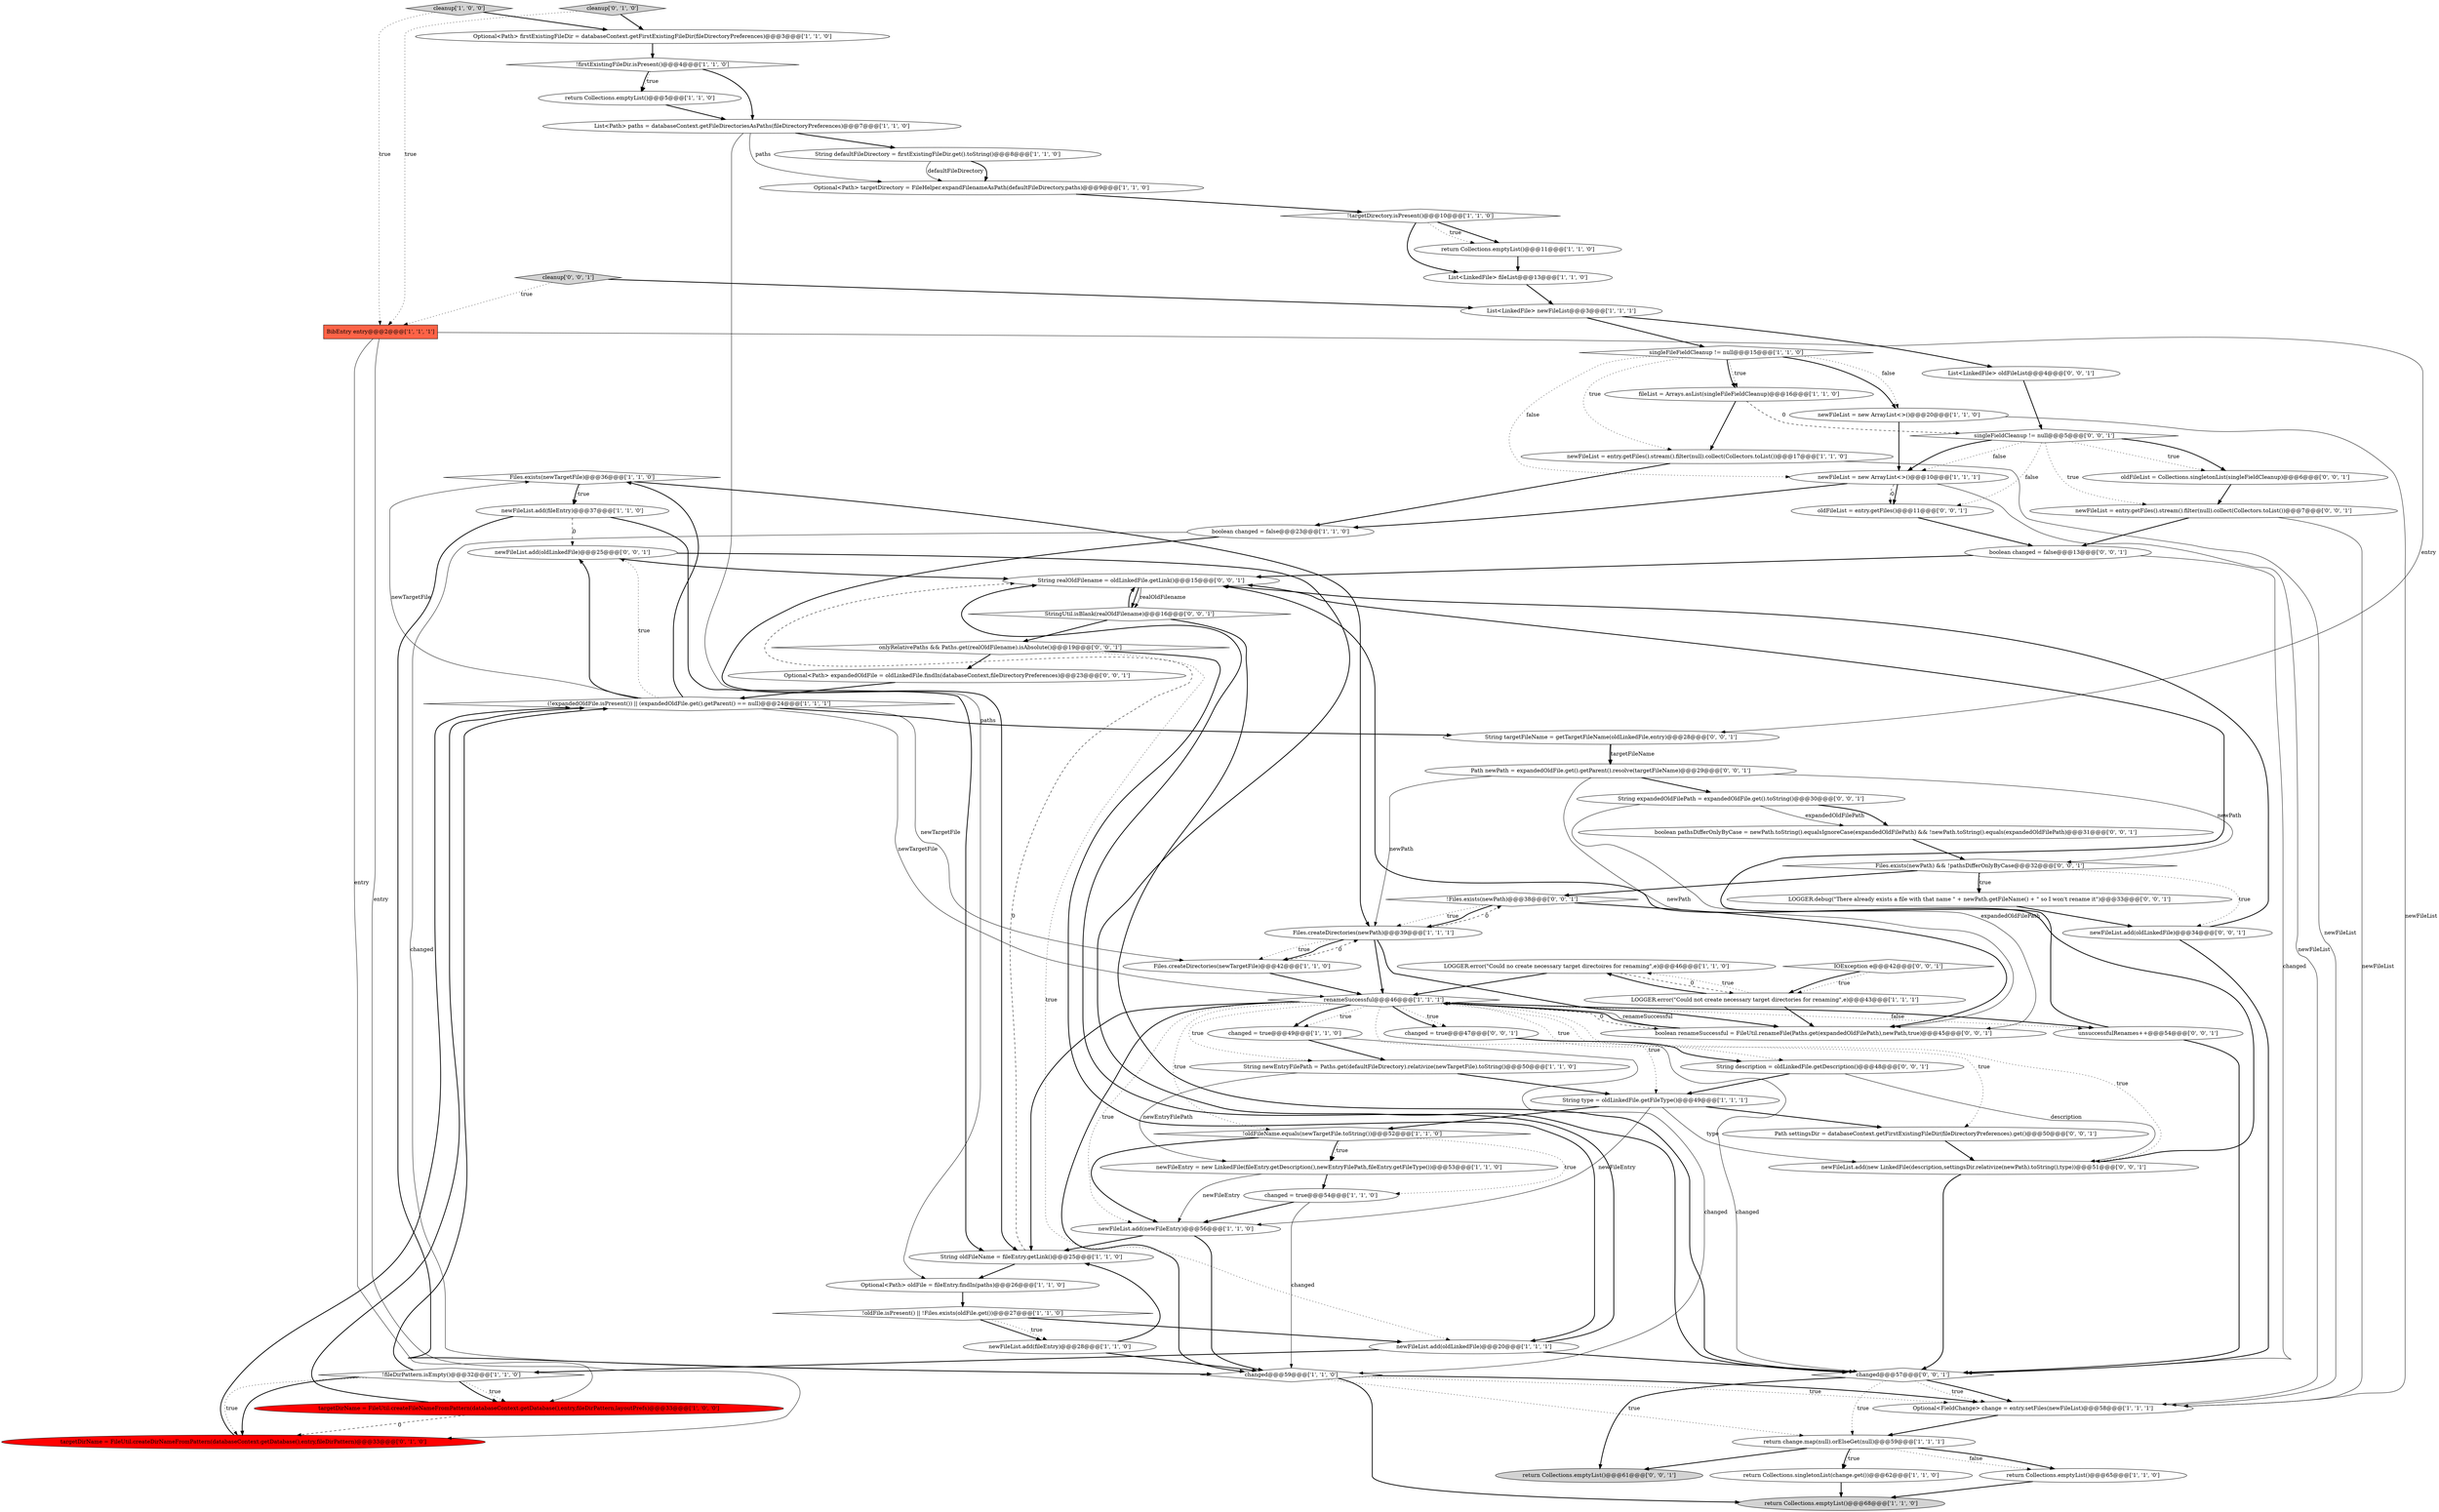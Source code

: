 digraph {
0 [style = filled, label = "Files.exists(newTargetFile)@@@36@@@['1', '1', '0']", fillcolor = white, shape = diamond image = "AAA0AAABBB1BBB"];
16 [style = filled, label = "String type = oldLinkedFile.getFileType()@@@49@@@['1', '1', '1']", fillcolor = white, shape = ellipse image = "AAA0AAABBB1BBB"];
29 [style = filled, label = "LOGGER.error(\"Could not create necessary target directories for renaming\",e)@@@43@@@['1', '1', '1']", fillcolor = white, shape = ellipse image = "AAA0AAABBB1BBB"];
38 [style = filled, label = "targetDirName = FileUtil.createFileNameFromPattern(databaseContext.getDatabase(),entry,fileDirPattern,layoutPrefs)@@@33@@@['1', '0', '0']", fillcolor = red, shape = ellipse image = "AAA1AAABBB1BBB"];
6 [style = filled, label = "newFileList = new ArrayList<>()@@@20@@@['1', '1', '0']", fillcolor = white, shape = ellipse image = "AAA0AAABBB1BBB"];
39 [style = filled, label = "!oldFileName.equals(newTargetFile.toString())@@@52@@@['1', '1', '0']", fillcolor = white, shape = diamond image = "AAA0AAABBB1BBB"];
65 [style = filled, label = "Path newPath = expandedOldFile.get().getParent().resolve(targetFileName)@@@29@@@['0', '0', '1']", fillcolor = white, shape = ellipse image = "AAA0AAABBB3BBB"];
68 [style = filled, label = "String expandedOldFilePath = expandedOldFile.get().toString()@@@30@@@['0', '0', '1']", fillcolor = white, shape = ellipse image = "AAA0AAABBB3BBB"];
59 [style = filled, label = "cleanup['0', '0', '1']", fillcolor = lightgray, shape = diamond image = "AAA0AAABBB3BBB"];
36 [style = filled, label = "newFileList = entry.getFiles().stream().filter(null).collect(Collectors.toList())@@@17@@@['1', '1', '0']", fillcolor = white, shape = ellipse image = "AAA0AAABBB1BBB"];
7 [style = filled, label = "newFileList.add(newFileEntry)@@@56@@@['1', '1', '0']", fillcolor = white, shape = ellipse image = "AAA0AAABBB1BBB"];
55 [style = filled, label = "String targetFileName = getTargetFileName(oldLinkedFile,entry)@@@28@@@['0', '0', '1']", fillcolor = white, shape = ellipse image = "AAA0AAABBB3BBB"];
46 [style = filled, label = "cleanup['0', '1', '0']", fillcolor = lightgray, shape = diamond image = "AAA0AAABBB2BBB"];
22 [style = filled, label = "return Collections.singletonList(change.get())@@@62@@@['1', '1', '0']", fillcolor = white, shape = ellipse image = "AAA0AAABBB1BBB"];
12 [style = filled, label = "return change.map(null).orElseGet(null)@@@59@@@['1', '1', '1']", fillcolor = white, shape = ellipse image = "AAA0AAABBB1BBB"];
69 [style = filled, label = "oldFileList = entry.getFiles()@@@11@@@['0', '0', '1']", fillcolor = white, shape = ellipse image = "AAA0AAABBB3BBB"];
41 [style = filled, label = "LOGGER.error(\"Could no create necessary target directoires for renaming\",e)@@@46@@@['1', '1', '0']", fillcolor = white, shape = ellipse image = "AAA0AAABBB1BBB"];
17 [style = filled, label = "Optional<FieldChange> change = entry.setFiles(newFileList)@@@58@@@['1', '1', '1']", fillcolor = white, shape = ellipse image = "AAA0AAABBB1BBB"];
34 [style = filled, label = "return Collections.emptyList()@@@11@@@['1', '1', '0']", fillcolor = white, shape = ellipse image = "AAA0AAABBB1BBB"];
3 [style = filled, label = "String newEntryFilePath = Paths.get(defaultFileDirectory).relativize(newTargetFile).toString()@@@50@@@['1', '1', '0']", fillcolor = white, shape = ellipse image = "AAA0AAABBB1BBB"];
74 [style = filled, label = "singleFieldCleanup != null@@@5@@@['0', '0', '1']", fillcolor = white, shape = diamond image = "AAA0AAABBB3BBB"];
45 [style = filled, label = "newFileList.add(fileEntry)@@@28@@@['1', '1', '0']", fillcolor = white, shape = ellipse image = "AAA0AAABBB1BBB"];
64 [style = filled, label = "oldFileList = Collections.singletonList(singleFieldCleanup)@@@6@@@['0', '0', '1']", fillcolor = white, shape = ellipse image = "AAA0AAABBB3BBB"];
51 [style = filled, label = "boolean renameSuccessful = FileUtil.renameFile(Paths.get(expandedOldFilePath),newPath,true)@@@45@@@['0', '0', '1']", fillcolor = white, shape = ellipse image = "AAA0AAABBB3BBB"];
20 [style = filled, label = "List<LinkedFile> fileList@@@13@@@['1', '1', '0']", fillcolor = white, shape = ellipse image = "AAA0AAABBB1BBB"];
58 [style = filled, label = "IOException e@@@42@@@['0', '0', '1']", fillcolor = white, shape = diamond image = "AAA0AAABBB3BBB"];
40 [style = filled, label = "singleFileFieldCleanup != null@@@15@@@['1', '1', '0']", fillcolor = white, shape = diamond image = "AAA0AAABBB1BBB"];
53 [style = filled, label = "boolean pathsDifferOnlyByCase = newPath.toString().equalsIgnoreCase(expandedOldFilePath) && !newPath.toString().equals(expandedOldFilePath)@@@31@@@['0', '0', '1']", fillcolor = white, shape = ellipse image = "AAA0AAABBB3BBB"];
61 [style = filled, label = "Optional<Path> expandedOldFile = oldLinkedFile.findIn(databaseContext,fileDirectoryPreferences)@@@23@@@['0', '0', '1']", fillcolor = white, shape = ellipse image = "AAA0AAABBB3BBB"];
47 [style = filled, label = "targetDirName = FileUtil.createDirNameFromPattern(databaseContext.getDatabase(),entry,fileDirPattern)@@@33@@@['0', '1', '0']", fillcolor = red, shape = ellipse image = "AAA1AAABBB2BBB"];
48 [style = filled, label = "newFileList = entry.getFiles().stream().filter(null).collect(Collectors.toList())@@@7@@@['0', '0', '1']", fillcolor = white, shape = ellipse image = "AAA0AAABBB3BBB"];
71 [style = filled, label = "String realOldFilename = oldLinkedFile.getLink()@@@15@@@['0', '0', '1']", fillcolor = white, shape = ellipse image = "AAA0AAABBB3BBB"];
43 [style = filled, label = "changed = true@@@54@@@['1', '1', '0']", fillcolor = white, shape = ellipse image = "AAA0AAABBB1BBB"];
67 [style = filled, label = "StringUtil.isBlank(realOldFilename)@@@16@@@['0', '0', '1']", fillcolor = white, shape = diamond image = "AAA0AAABBB3BBB"];
42 [style = filled, label = "(!expandedOldFile.isPresent()) || (expandedOldFile.get().getParent() == null)@@@24@@@['1', '1', '1']", fillcolor = white, shape = diamond image = "AAA0AAABBB1BBB"];
76 [style = filled, label = "List<LinkedFile> oldFileList@@@4@@@['0', '0', '1']", fillcolor = white, shape = ellipse image = "AAA0AAABBB3BBB"];
57 [style = filled, label = "newFileList.add(oldLinkedFile)@@@25@@@['0', '0', '1']", fillcolor = white, shape = ellipse image = "AAA0AAABBB3BBB"];
19 [style = filled, label = "String defaultFileDirectory = firstExistingFileDir.get().toString()@@@8@@@['1', '1', '0']", fillcolor = white, shape = ellipse image = "AAA0AAABBB1BBB"];
56 [style = filled, label = "changed = true@@@47@@@['0', '0', '1']", fillcolor = white, shape = ellipse image = "AAA0AAABBB3BBB"];
37 [style = filled, label = "newFileList.add(oldLinkedFile)@@@20@@@['1', '1', '1']", fillcolor = white, shape = ellipse image = "AAA0AAABBB1BBB"];
11 [style = filled, label = "String oldFileName = fileEntry.getLink()@@@25@@@['1', '1', '0']", fillcolor = white, shape = ellipse image = "AAA0AAABBB1BBB"];
15 [style = filled, label = "return Collections.emptyList()@@@68@@@['1', '1', '0']", fillcolor = lightgray, shape = ellipse image = "AAA0AAABBB1BBB"];
66 [style = filled, label = "!Files.exists(newPath)@@@38@@@['0', '0', '1']", fillcolor = white, shape = diamond image = "AAA0AAABBB3BBB"];
26 [style = filled, label = "Files.createDirectories(newTargetFile)@@@42@@@['1', '1', '0']", fillcolor = white, shape = ellipse image = "AAA0AAABBB1BBB"];
25 [style = filled, label = "!fileDirPattern.isEmpty()@@@32@@@['1', '1', '0']", fillcolor = white, shape = diamond image = "AAA0AAABBB1BBB"];
33 [style = filled, label = "newFileList = new ArrayList<>()@@@10@@@['1', '1', '1']", fillcolor = white, shape = ellipse image = "AAA0AAABBB1BBB"];
52 [style = filled, label = "return Collections.emptyList()@@@61@@@['0', '0', '1']", fillcolor = lightgray, shape = ellipse image = "AAA0AAABBB3BBB"];
5 [style = filled, label = "BibEntry entry@@@2@@@['1', '1', '1']", fillcolor = tomato, shape = box image = "AAA0AAABBB1BBB"];
54 [style = filled, label = "changed@@@57@@@['0', '0', '1']", fillcolor = white, shape = diamond image = "AAA0AAABBB3BBB"];
1 [style = filled, label = "return Collections.emptyList()@@@5@@@['1', '1', '0']", fillcolor = white, shape = ellipse image = "AAA0AAABBB1BBB"];
9 [style = filled, label = "newFileList.add(fileEntry)@@@37@@@['1', '1', '0']", fillcolor = white, shape = ellipse image = "AAA0AAABBB1BBB"];
49 [style = filled, label = "Files.exists(newPath) && !pathsDifferOnlyByCase@@@32@@@['0', '0', '1']", fillcolor = white, shape = diamond image = "AAA0AAABBB3BBB"];
2 [style = filled, label = "!oldFile.isPresent() || !Files.exists(oldFile.get())@@@27@@@['1', '1', '0']", fillcolor = white, shape = diamond image = "AAA0AAABBB1BBB"];
75 [style = filled, label = "LOGGER.debug(\"There already exists a file with that name \" + newPath.getFileName() + \" so I won't rename it\")@@@33@@@['0', '0', '1']", fillcolor = white, shape = ellipse image = "AAA0AAABBB3BBB"];
62 [style = filled, label = "Path settingsDir = databaseContext.getFirstExistingFileDir(fileDirectoryPreferences).get()@@@50@@@['0', '0', '1']", fillcolor = white, shape = ellipse image = "AAA0AAABBB3BBB"];
8 [style = filled, label = "!targetDirectory.isPresent()@@@10@@@['1', '1', '0']", fillcolor = white, shape = diamond image = "AAA0AAABBB1BBB"];
73 [style = filled, label = "onlyRelativePaths && Paths.get(realOldFilename).isAbsolute()@@@19@@@['0', '0', '1']", fillcolor = white, shape = diamond image = "AAA0AAABBB3BBB"];
28 [style = filled, label = "boolean changed = false@@@23@@@['1', '1', '0']", fillcolor = white, shape = ellipse image = "AAA0AAABBB1BBB"];
23 [style = filled, label = "!firstExistingFileDir.isPresent()@@@4@@@['1', '1', '0']", fillcolor = white, shape = diamond image = "AAA0AAABBB1BBB"];
32 [style = filled, label = "changed@@@59@@@['1', '1', '0']", fillcolor = white, shape = diamond image = "AAA0AAABBB1BBB"];
60 [style = filled, label = "String description = oldLinkedFile.getDescription()@@@48@@@['0', '0', '1']", fillcolor = white, shape = ellipse image = "AAA0AAABBB3BBB"];
72 [style = filled, label = "newFileList.add(oldLinkedFile)@@@34@@@['0', '0', '1']", fillcolor = white, shape = ellipse image = "AAA0AAABBB3BBB"];
14 [style = filled, label = "Optional<Path> oldFile = fileEntry.findIn(paths)@@@26@@@['1', '1', '0']", fillcolor = white, shape = ellipse image = "AAA0AAABBB1BBB"];
24 [style = filled, label = "newFileEntry = new LinkedFile(fileEntry.getDescription(),newEntryFilePath,fileEntry.getFileType())@@@53@@@['1', '1', '0']", fillcolor = white, shape = ellipse image = "AAA0AAABBB1BBB"];
44 [style = filled, label = "Files.createDirectories(newPath)@@@39@@@['1', '1', '1']", fillcolor = white, shape = ellipse image = "AAA0AAABBB1BBB"];
70 [style = filled, label = "newFileList.add(new LinkedFile(description,settingsDir.relativize(newPath).toString(),type))@@@51@@@['0', '0', '1']", fillcolor = white, shape = ellipse image = "AAA0AAABBB3BBB"];
13 [style = filled, label = "fileList = Arrays.asList(singleFileFieldCleanup)@@@16@@@['1', '1', '0']", fillcolor = white, shape = ellipse image = "AAA0AAABBB1BBB"];
4 [style = filled, label = "cleanup['1', '0', '0']", fillcolor = lightgray, shape = diamond image = "AAA0AAABBB1BBB"];
18 [style = filled, label = "List<Path> paths = databaseContext.getFileDirectoriesAsPaths(fileDirectoryPreferences)@@@7@@@['1', '1', '0']", fillcolor = white, shape = ellipse image = "AAA0AAABBB1BBB"];
30 [style = filled, label = "changed = true@@@49@@@['1', '1', '0']", fillcolor = white, shape = ellipse image = "AAA0AAABBB1BBB"];
35 [style = filled, label = "Optional<Path> targetDirectory = FileHelper.expandFilenameAsPath(defaultFileDirectory,paths)@@@9@@@['1', '1', '0']", fillcolor = white, shape = ellipse image = "AAA0AAABBB1BBB"];
50 [style = filled, label = "boolean changed = false@@@13@@@['0', '0', '1']", fillcolor = white, shape = ellipse image = "AAA0AAABBB3BBB"];
31 [style = filled, label = "return Collections.emptyList()@@@65@@@['1', '1', '0']", fillcolor = white, shape = ellipse image = "AAA0AAABBB1BBB"];
63 [style = filled, label = "unsuccessfulRenames++@@@54@@@['0', '0', '1']", fillcolor = white, shape = ellipse image = "AAA0AAABBB3BBB"];
10 [style = filled, label = "List<LinkedFile> newFileList@@@3@@@['1', '1', '1']", fillcolor = white, shape = ellipse image = "AAA0AAABBB1BBB"];
27 [style = filled, label = "Optional<Path> firstExistingFileDir = databaseContext.getFirstExistingFileDir(fileDirectoryPreferences)@@@3@@@['1', '1', '0']", fillcolor = white, shape = ellipse image = "AAA0AAABBB1BBB"];
21 [style = filled, label = "renameSuccessful@@@46@@@['1', '1', '1']", fillcolor = white, shape = diamond image = "AAA0AAABBB1BBB"];
7->32 [style = bold, label=""];
22->15 [style = bold, label=""];
40->6 [style = bold, label=""];
34->20 [style = bold, label=""];
9->11 [style = bold, label=""];
11->14 [style = bold, label=""];
39->24 [style = dotted, label="true"];
40->13 [style = dotted, label="true"];
42->57 [style = dotted, label="true"];
40->6 [style = dotted, label="false"];
66->44 [style = dotted, label="true"];
36->28 [style = bold, label=""];
39->24 [style = bold, label=""];
67->71 [style = bold, label=""];
21->30 [style = bold, label=""];
3->16 [style = bold, label=""];
24->43 [style = bold, label=""];
40->36 [style = dotted, label="true"];
38->42 [style = bold, label=""];
40->13 [style = bold, label=""];
44->66 [style = dashed, label="0"];
42->26 [style = solid, label="newTargetFile"];
24->7 [style = solid, label="newFileEntry"];
69->50 [style = bold, label=""];
10->76 [style = bold, label=""];
44->51 [style = bold, label=""];
21->56 [style = dotted, label="true"];
71->67 [style = bold, label=""];
5->47 [style = solid, label="entry"];
8->20 [style = bold, label=""];
21->56 [style = bold, label=""];
70->71 [style = bold, label=""];
49->75 [style = dotted, label="true"];
65->68 [style = bold, label=""];
13->36 [style = bold, label=""];
73->61 [style = bold, label=""];
21->7 [style = dotted, label="true"];
21->39 [style = dotted, label="true"];
35->8 [style = bold, label=""];
25->47 [style = dotted, label="true"];
32->17 [style = dotted, label="true"];
13->74 [style = dashed, label="0"];
71->67 [style = solid, label="realOldFilename"];
42->0 [style = solid, label="newTargetFile"];
21->60 [style = dotted, label="true"];
29->51 [style = bold, label=""];
12->22 [style = bold, label=""];
16->62 [style = bold, label=""];
68->53 [style = solid, label="expandedOldFilePath"];
57->54 [style = bold, label=""];
54->52 [style = bold, label=""];
8->34 [style = bold, label=""];
54->12 [style = dotted, label="true"];
25->47 [style = bold, label=""];
44->21 [style = bold, label=""];
7->11 [style = bold, label=""];
73->37 [style = bold, label=""];
46->5 [style = dotted, label="true"];
60->16 [style = bold, label=""];
63->54 [style = bold, label=""];
74->33 [style = dotted, label="false"];
36->17 [style = solid, label="newFileList"];
33->28 [style = bold, label=""];
28->32 [style = solid, label="changed"];
9->32 [style = bold, label=""];
41->21 [style = bold, label=""];
51->21 [style = bold, label=""];
18->19 [style = bold, label=""];
54->17 [style = bold, label=""];
48->50 [style = bold, label=""];
57->71 [style = bold, label=""];
44->26 [style = dotted, label="true"];
59->5 [style = dotted, label="true"];
67->73 [style = bold, label=""];
39->43 [style = dotted, label="true"];
29->41 [style = dotted, label="true"];
26->44 [style = dashed, label="0"];
25->38 [style = dotted, label="true"];
32->12 [style = dotted, label="true"];
8->34 [style = dotted, label="true"];
45->11 [style = bold, label=""];
11->71 [style = dashed, label="0"];
12->22 [style = dotted, label="true"];
55->65 [style = bold, label=""];
23->1 [style = dotted, label="true"];
70->54 [style = bold, label=""];
21->11 [style = bold, label=""];
39->7 [style = bold, label=""];
21->30 [style = dotted, label="true"];
72->71 [style = bold, label=""];
41->29 [style = dashed, label="0"];
6->17 [style = solid, label="newFileList"];
73->37 [style = dotted, label="true"];
5->38 [style = solid, label="entry"];
66->51 [style = bold, label=""];
16->39 [style = bold, label=""];
65->44 [style = solid, label="newPath"];
0->44 [style = bold, label=""];
5->55 [style = solid, label="entry"];
59->10 [style = bold, label=""];
21->16 [style = dotted, label="true"];
48->17 [style = solid, label="newFileList"];
16->70 [style = solid, label="type"];
65->49 [style = solid, label="newPath"];
50->54 [style = solid, label="changed"];
32->17 [style = bold, label=""];
12->31 [style = bold, label=""];
25->38 [style = bold, label=""];
4->5 [style = dotted, label="true"];
47->42 [style = bold, label=""];
67->54 [style = bold, label=""];
74->69 [style = dotted, label="false"];
56->60 [style = bold, label=""];
37->25 [style = bold, label=""];
40->33 [style = dotted, label="false"];
45->32 [style = bold, label=""];
55->65 [style = solid, label="targetFileName"];
63->71 [style = bold, label=""];
68->53 [style = bold, label=""];
42->55 [style = bold, label=""];
38->47 [style = dashed, label="0"];
42->0 [style = bold, label=""];
26->21 [style = bold, label=""];
43->7 [style = bold, label=""];
76->74 [style = bold, label=""];
42->21 [style = solid, label="newTargetFile"];
21->70 [style = dotted, label="true"];
60->70 [style = solid, label="description"];
30->32 [style = solid, label="changed"];
17->12 [style = bold, label=""];
30->3 [style = bold, label=""];
42->57 [style = bold, label=""];
6->33 [style = bold, label=""];
65->51 [style = solid, label="newPath"];
19->35 [style = bold, label=""];
18->14 [style = solid, label="paths"];
37->71 [style = bold, label=""];
74->64 [style = dotted, label="true"];
21->3 [style = dotted, label="true"];
10->40 [style = bold, label=""];
2->45 [style = bold, label=""];
25->42 [style = bold, label=""];
33->69 [style = bold, label=""];
61->42 [style = bold, label=""];
49->75 [style = bold, label=""];
75->72 [style = bold, label=""];
14->2 [style = bold, label=""];
43->32 [style = solid, label="changed"];
50->71 [style = bold, label=""];
21->63 [style = dotted, label="false"];
0->9 [style = dotted, label="true"];
23->18 [style = bold, label=""];
58->29 [style = dotted, label="true"];
33->69 [style = dashed, label="0"];
62->70 [style = bold, label=""];
0->9 [style = bold, label=""];
29->41 [style = bold, label=""];
28->11 [style = bold, label=""];
9->57 [style = dashed, label="0"];
49->72 [style = dotted, label="true"];
74->64 [style = bold, label=""];
2->45 [style = dotted, label="true"];
72->54 [style = bold, label=""];
56->54 [style = solid, label="changed"];
1->18 [style = bold, label=""];
19->35 [style = solid, label="defaultFileDirectory"];
31->15 [style = bold, label=""];
37->54 [style = bold, label=""];
20->10 [style = bold, label=""];
53->49 [style = bold, label=""];
49->66 [style = bold, label=""];
3->24 [style = solid, label="newEntryFilePath"];
51->21 [style = solid, label="renameSuccessful"];
58->29 [style = bold, label=""];
44->26 [style = bold, label=""];
74->48 [style = dotted, label="true"];
21->63 [style = bold, label=""];
54->17 [style = dotted, label="true"];
68->51 [style = solid, label="expandedOldFilePath"];
4->27 [style = bold, label=""];
21->32 [style = bold, label=""];
46->27 [style = bold, label=""];
74->33 [style = bold, label=""];
32->15 [style = bold, label=""];
23->1 [style = bold, label=""];
21->51 [style = dashed, label="0"];
12->52 [style = bold, label=""];
27->23 [style = bold, label=""];
18->35 [style = solid, label="paths"];
33->17 [style = solid, label="newFileList"];
21->62 [style = dotted, label="true"];
2->37 [style = bold, label=""];
12->31 [style = dotted, label="false"];
64->48 [style = bold, label=""];
16->7 [style = solid, label="newFileEntry"];
66->44 [style = bold, label=""];
}
